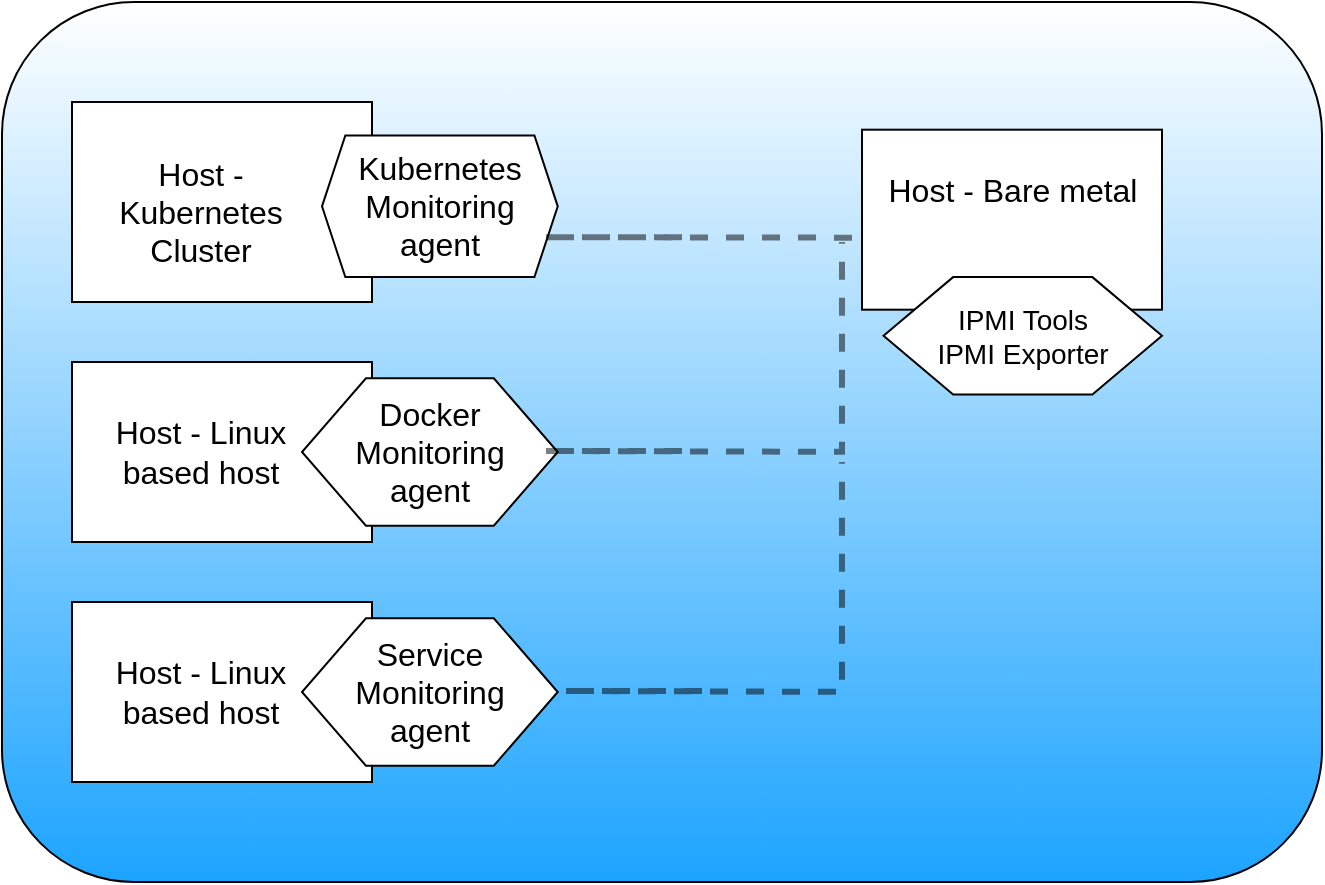 <mxfile version="14.5.1" type="device"><diagram id="KGjhrkGEUppWPV7_tGg4" name="Page-1"><mxGraphModel dx="1939" dy="810" grid="1" gridSize="10" guides="1" tooltips="1" connect="1" arrows="1" fold="1" page="1" pageScale="1" pageWidth="850" pageHeight="1100" math="0" shadow="0"><root><mxCell id="0"/><mxCell id="1" parent="0"/><mxCell id="K0B28PMVMJUUNXwt2VGf-5" value="" style="rounded=1;whiteSpace=wrap;html=1;fontSize=14;gradientColor=#1CA4FF;" parent="1" vertex="1"><mxGeometry x="-30" y="160" width="660" height="440" as="geometry"/></mxCell><mxCell id="ui4-TvKn_bzTP9bnLdss-71" value="" style="rounded=0;whiteSpace=wrap;html=1;fontSize=16;" parent="1" vertex="1"><mxGeometry x="5" y="210" width="150" height="100" as="geometry"/></mxCell><mxCell id="ui4-TvKn_bzTP9bnLdss-72" value="Host - Kubernetes Cluster" style="text;html=1;strokeColor=none;fillColor=none;align=center;verticalAlign=middle;whiteSpace=wrap;rounded=0;fontSize=16;" parent="1" vertex="1"><mxGeometry x="22.12" y="236.28" width="95" height="57.44" as="geometry"/></mxCell><mxCell id="ui4-TvKn_bzTP9bnLdss-73" value="Kubernetes Monitoring&lt;br&gt;agent" style="shape=hexagon;perimeter=hexagonPerimeter2;whiteSpace=wrap;html=1;fontSize=16;size=0.099;" parent="1" vertex="1"><mxGeometry x="130" y="226.78" width="117.88" height="70.78" as="geometry"/></mxCell><mxCell id="ui4-TvKn_bzTP9bnLdss-114" value="" style="rounded=0;whiteSpace=wrap;html=1;fontSize=16;" parent="1" vertex="1"><mxGeometry x="400" y="223.84" width="150" height="90" as="geometry"/></mxCell><mxCell id="ui4-TvKn_bzTP9bnLdss-115" value="IPMI Tools&lt;br style=&quot;font-size: 14px;&quot;&gt;IPMI Exporter" style="shape=hexagon;perimeter=hexagonPerimeter2;whiteSpace=wrap;html=1;fontSize=14;" parent="1" vertex="1"><mxGeometry x="410.76" y="297.56" width="139.24" height="58.72" as="geometry"/></mxCell><mxCell id="ui4-TvKn_bzTP9bnLdss-116" value="Host - Bare metal" style="text;html=1;strokeColor=none;fillColor=none;align=center;verticalAlign=middle;whiteSpace=wrap;rounded=0;fontSize=16;" parent="1" vertex="1"><mxGeometry x="410.76" y="233.84" width="129.24" height="40" as="geometry"/></mxCell><mxCell id="ui4-TvKn_bzTP9bnLdss-131" value="" style="endArrow=classic;html=1;dashed=1;strokeColor=#000000;strokeWidth=15;fontSize=16;opacity=0;" parent="1" edge="1"><mxGeometry width="50" height="50" relative="1" as="geometry"><mxPoint x="400" y="500" as="sourcePoint"/><mxPoint x="450" y="450" as="targetPoint"/></mxGeometry></mxCell><mxCell id="ui4-TvKn_bzTP9bnLdss-156" value="" style="endArrow=none;dashed=1;html=1;strokeColor=#000000;strokeWidth=15;fontSize=16;opacity=0;" parent="1" edge="1"><mxGeometry width="50" height="50" relative="1" as="geometry"><mxPoint x="400" y="490" as="sourcePoint"/><mxPoint x="450" y="440" as="targetPoint"/></mxGeometry></mxCell><mxCell id="K0B28PMVMJUUNXwt2VGf-1" value="" style="edgeStyle=orthogonalEdgeStyle;rounded=0;comic=0;jumpStyle=none;jumpSize=9;orthogonalLoop=1;jettySize=auto;html=1;dashed=1;endArrow=none;endFill=0;endSize=6;strokeColor=#000000;strokeWidth=3;fontSize=16;opacity=50;" parent="1" edge="1"><mxGeometry relative="1" as="geometry"><mxPoint x="310.0" y="277.58" as="sourcePoint"/><mxPoint x="400" y="277.84" as="targetPoint"/><Array as="points"><mxPoint x="240" y="278"/><mxPoint x="240" y="278"/></Array></mxGeometry></mxCell><mxCell id="K0B28PMVMJUUNXwt2VGf-8" value="" style="rounded=0;whiteSpace=wrap;html=1;fontSize=16;" parent="1" vertex="1"><mxGeometry x="5.0" y="340" width="150" height="90" as="geometry"/></mxCell><mxCell id="K0B28PMVMJUUNXwt2VGf-9" value="Host - Linux based host" style="text;html=1;strokeColor=none;fillColor=none;align=center;verticalAlign=middle;whiteSpace=wrap;rounded=0;fontSize=16;" parent="1" vertex="1"><mxGeometry x="22.12" y="356.28" width="95" height="57.44" as="geometry"/></mxCell><mxCell id="K0B28PMVMJUUNXwt2VGf-10" value="Docker &lt;br&gt;Monitoring&lt;br&gt;agent" style="shape=hexagon;perimeter=hexagonPerimeter2;whiteSpace=wrap;html=1;fontSize=16;" parent="1" vertex="1"><mxGeometry x="120" y="348.14" width="127.88" height="73.72" as="geometry"/></mxCell><mxCell id="K0B28PMVMJUUNXwt2VGf-11" value="" style="edgeStyle=orthogonalEdgeStyle;rounded=0;comic=0;jumpStyle=none;jumpSize=9;orthogonalLoop=1;jettySize=auto;html=1;dashed=1;endArrow=none;endFill=0;endSize=6;strokeColor=#000000;strokeWidth=3;fontSize=16;opacity=50;" parent="1" edge="1"><mxGeometry relative="1" as="geometry"><mxPoint x="310" y="384.5" as="sourcePoint"/><mxPoint x="390" y="280" as="targetPoint"/><Array as="points"><mxPoint x="240" y="384.92"/><mxPoint x="240" y="384.92"/></Array></mxGeometry></mxCell><mxCell id="K0B28PMVMJUUNXwt2VGf-13" value="" style="rounded=0;whiteSpace=wrap;html=1;fontSize=16;" parent="1" vertex="1"><mxGeometry x="5.0" y="460" width="150" height="90" as="geometry"/></mxCell><mxCell id="K0B28PMVMJUUNXwt2VGf-14" value="Host - Linux based host" style="text;html=1;strokeColor=none;fillColor=none;align=center;verticalAlign=middle;whiteSpace=wrap;rounded=0;fontSize=16;" parent="1" vertex="1"><mxGeometry x="22.12" y="476.28" width="95" height="57.44" as="geometry"/></mxCell><mxCell id="K0B28PMVMJUUNXwt2VGf-15" value="Service &lt;br&gt;Monitoring&lt;br&gt;agent" style="shape=hexagon;perimeter=hexagonPerimeter2;whiteSpace=wrap;html=1;fontSize=16;" parent="1" vertex="1"><mxGeometry x="120" y="468.14" width="127.88" height="73.72" as="geometry"/></mxCell><mxCell id="K0B28PMVMJUUNXwt2VGf-16" value="" style="edgeStyle=orthogonalEdgeStyle;rounded=0;comic=0;jumpStyle=none;jumpSize=9;orthogonalLoop=1;jettySize=auto;html=1;dashed=1;endArrow=none;endFill=0;endSize=6;strokeColor=#000000;strokeWidth=3;fontSize=16;opacity=50;" parent="1" edge="1"><mxGeometry relative="1" as="geometry"><mxPoint x="320" y="504.5" as="sourcePoint"/><mxPoint x="390" y="390" as="targetPoint"/><Array as="points"><mxPoint x="250" y="504.92"/><mxPoint x="250" y="504.92"/></Array></mxGeometry></mxCell></root></mxGraphModel></diagram></mxfile>